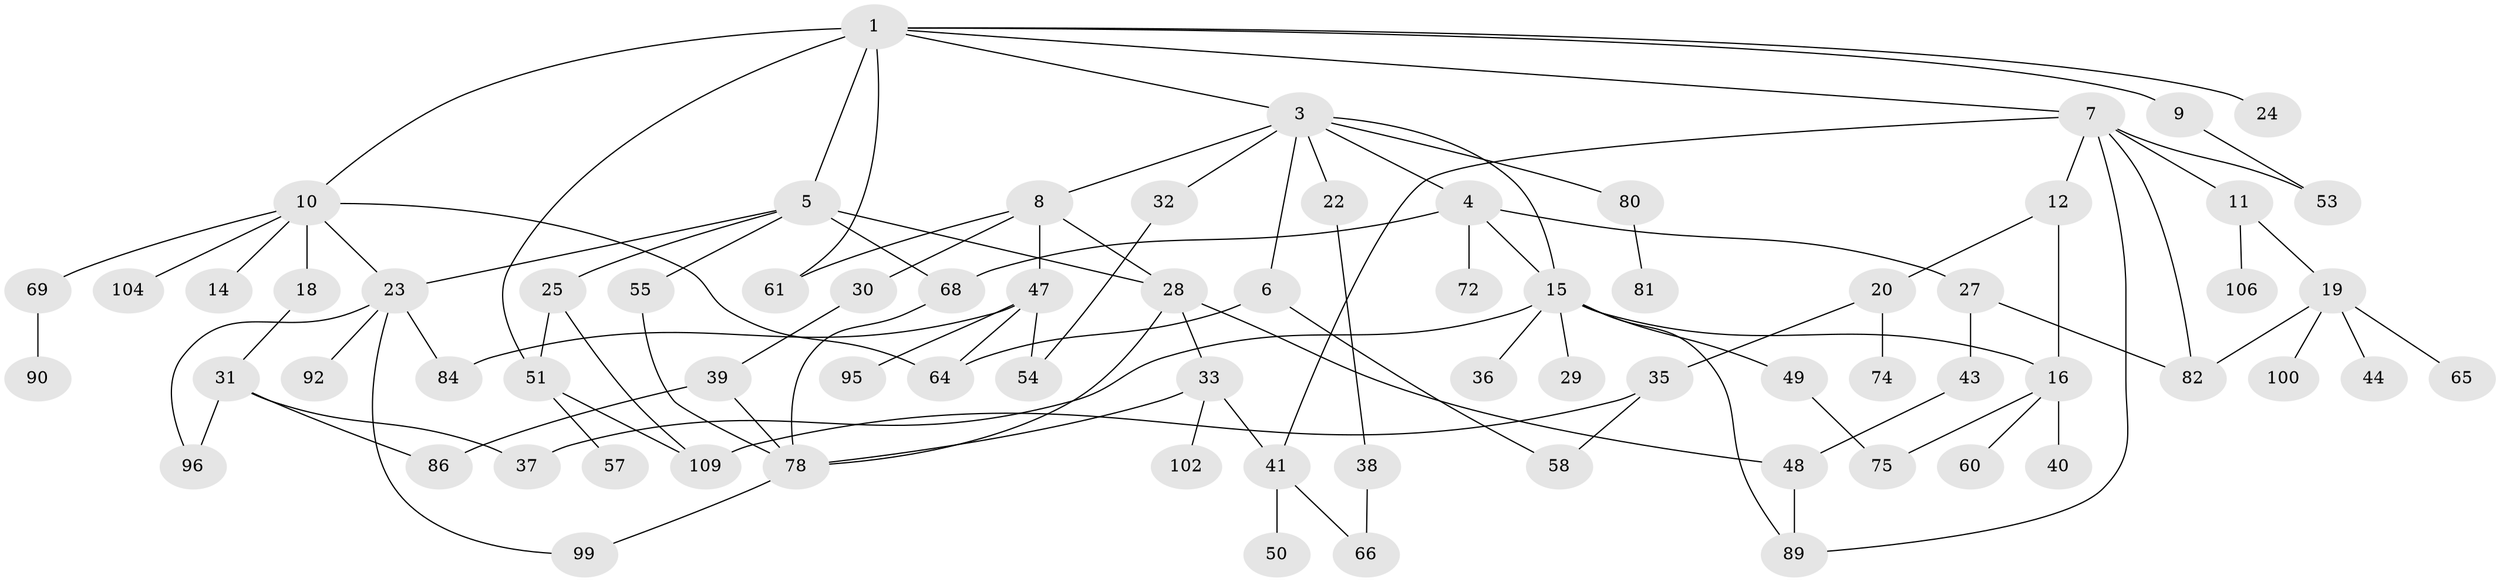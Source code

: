 // Generated by graph-tools (version 1.1) at 2025/51/02/27/25 19:51:39]
// undirected, 74 vertices, 104 edges
graph export_dot {
graph [start="1"]
  node [color=gray90,style=filled];
  1 [super="+2"];
  3 [super="+26"];
  4 [super="+105"];
  5 [super="+13"];
  6 [super="+17"];
  7 [super="+98"];
  8;
  9 [super="+108"];
  10 [super="+94"];
  11 [super="+107"];
  12 [super="+52"];
  14 [super="+83"];
  15 [super="+46"];
  16 [super="+77"];
  18 [super="+21"];
  19 [super="+42"];
  20 [super="+85"];
  22;
  23 [super="+73"];
  24;
  25 [super="+56"];
  27;
  28 [super="+34"];
  29;
  30;
  31 [super="+103"];
  32;
  33 [super="+63"];
  35 [super="+67"];
  36;
  37;
  38 [super="+79"];
  39 [super="+59"];
  40;
  41 [super="+45"];
  43 [super="+91"];
  44;
  47 [super="+87"];
  48;
  49 [super="+88"];
  50 [super="+76"];
  51 [super="+70"];
  53;
  54;
  55;
  57;
  58;
  60;
  61 [super="+62"];
  64;
  65 [super="+71"];
  66;
  68;
  69;
  72;
  74;
  75;
  78 [super="+97"];
  80;
  81;
  82;
  84 [super="+93"];
  86;
  89 [super="+110"];
  90 [super="+101"];
  92;
  95;
  96;
  99;
  100;
  102;
  104;
  106;
  109;
  1 -- 5 [weight=2];
  1 -- 10;
  1 -- 61;
  1 -- 3;
  1 -- 51;
  1 -- 7;
  1 -- 24;
  1 -- 9;
  3 -- 4;
  3 -- 6;
  3 -- 8;
  3 -- 15;
  3 -- 22;
  3 -- 32;
  3 -- 80;
  4 -- 27;
  4 -- 72;
  4 -- 15;
  4 -- 68;
  5 -- 25;
  5 -- 55;
  5 -- 68;
  5 -- 28;
  5 -- 23;
  6 -- 58;
  6 -- 64;
  7 -- 11;
  7 -- 12;
  7 -- 53;
  7 -- 41;
  7 -- 82;
  7 -- 89;
  8 -- 30;
  8 -- 47;
  8 -- 28;
  8 -- 61;
  9 -- 53;
  10 -- 14;
  10 -- 18;
  10 -- 64;
  10 -- 69;
  10 -- 104;
  10 -- 23;
  11 -- 19;
  11 -- 106;
  12 -- 20;
  12 -- 16;
  15 -- 16;
  15 -- 29;
  15 -- 36;
  15 -- 37;
  15 -- 49;
  15 -- 89;
  16 -- 40;
  16 -- 60;
  16 -- 75;
  18 -- 31;
  19 -- 44;
  19 -- 100;
  19 -- 82;
  19 -- 65;
  20 -- 35;
  20 -- 74;
  22 -- 38;
  23 -- 84;
  23 -- 96;
  23 -- 99;
  23 -- 92;
  25 -- 109;
  25 -- 51;
  27 -- 43;
  27 -- 82;
  28 -- 33;
  28 -- 48;
  28 -- 78;
  30 -- 39;
  31 -- 86;
  31 -- 96;
  31 -- 37;
  32 -- 54;
  33 -- 41;
  33 -- 78;
  33 -- 102;
  35 -- 58;
  35 -- 109;
  38 -- 66;
  39 -- 78;
  39 -- 86;
  41 -- 66;
  41 -- 50;
  43 -- 48;
  47 -- 84;
  47 -- 95;
  47 -- 54;
  47 -- 64;
  48 -- 89;
  49 -- 75;
  51 -- 57;
  51 -- 109;
  55 -- 78;
  68 -- 78 [weight=2];
  69 -- 90;
  78 -- 99;
  80 -- 81;
}
